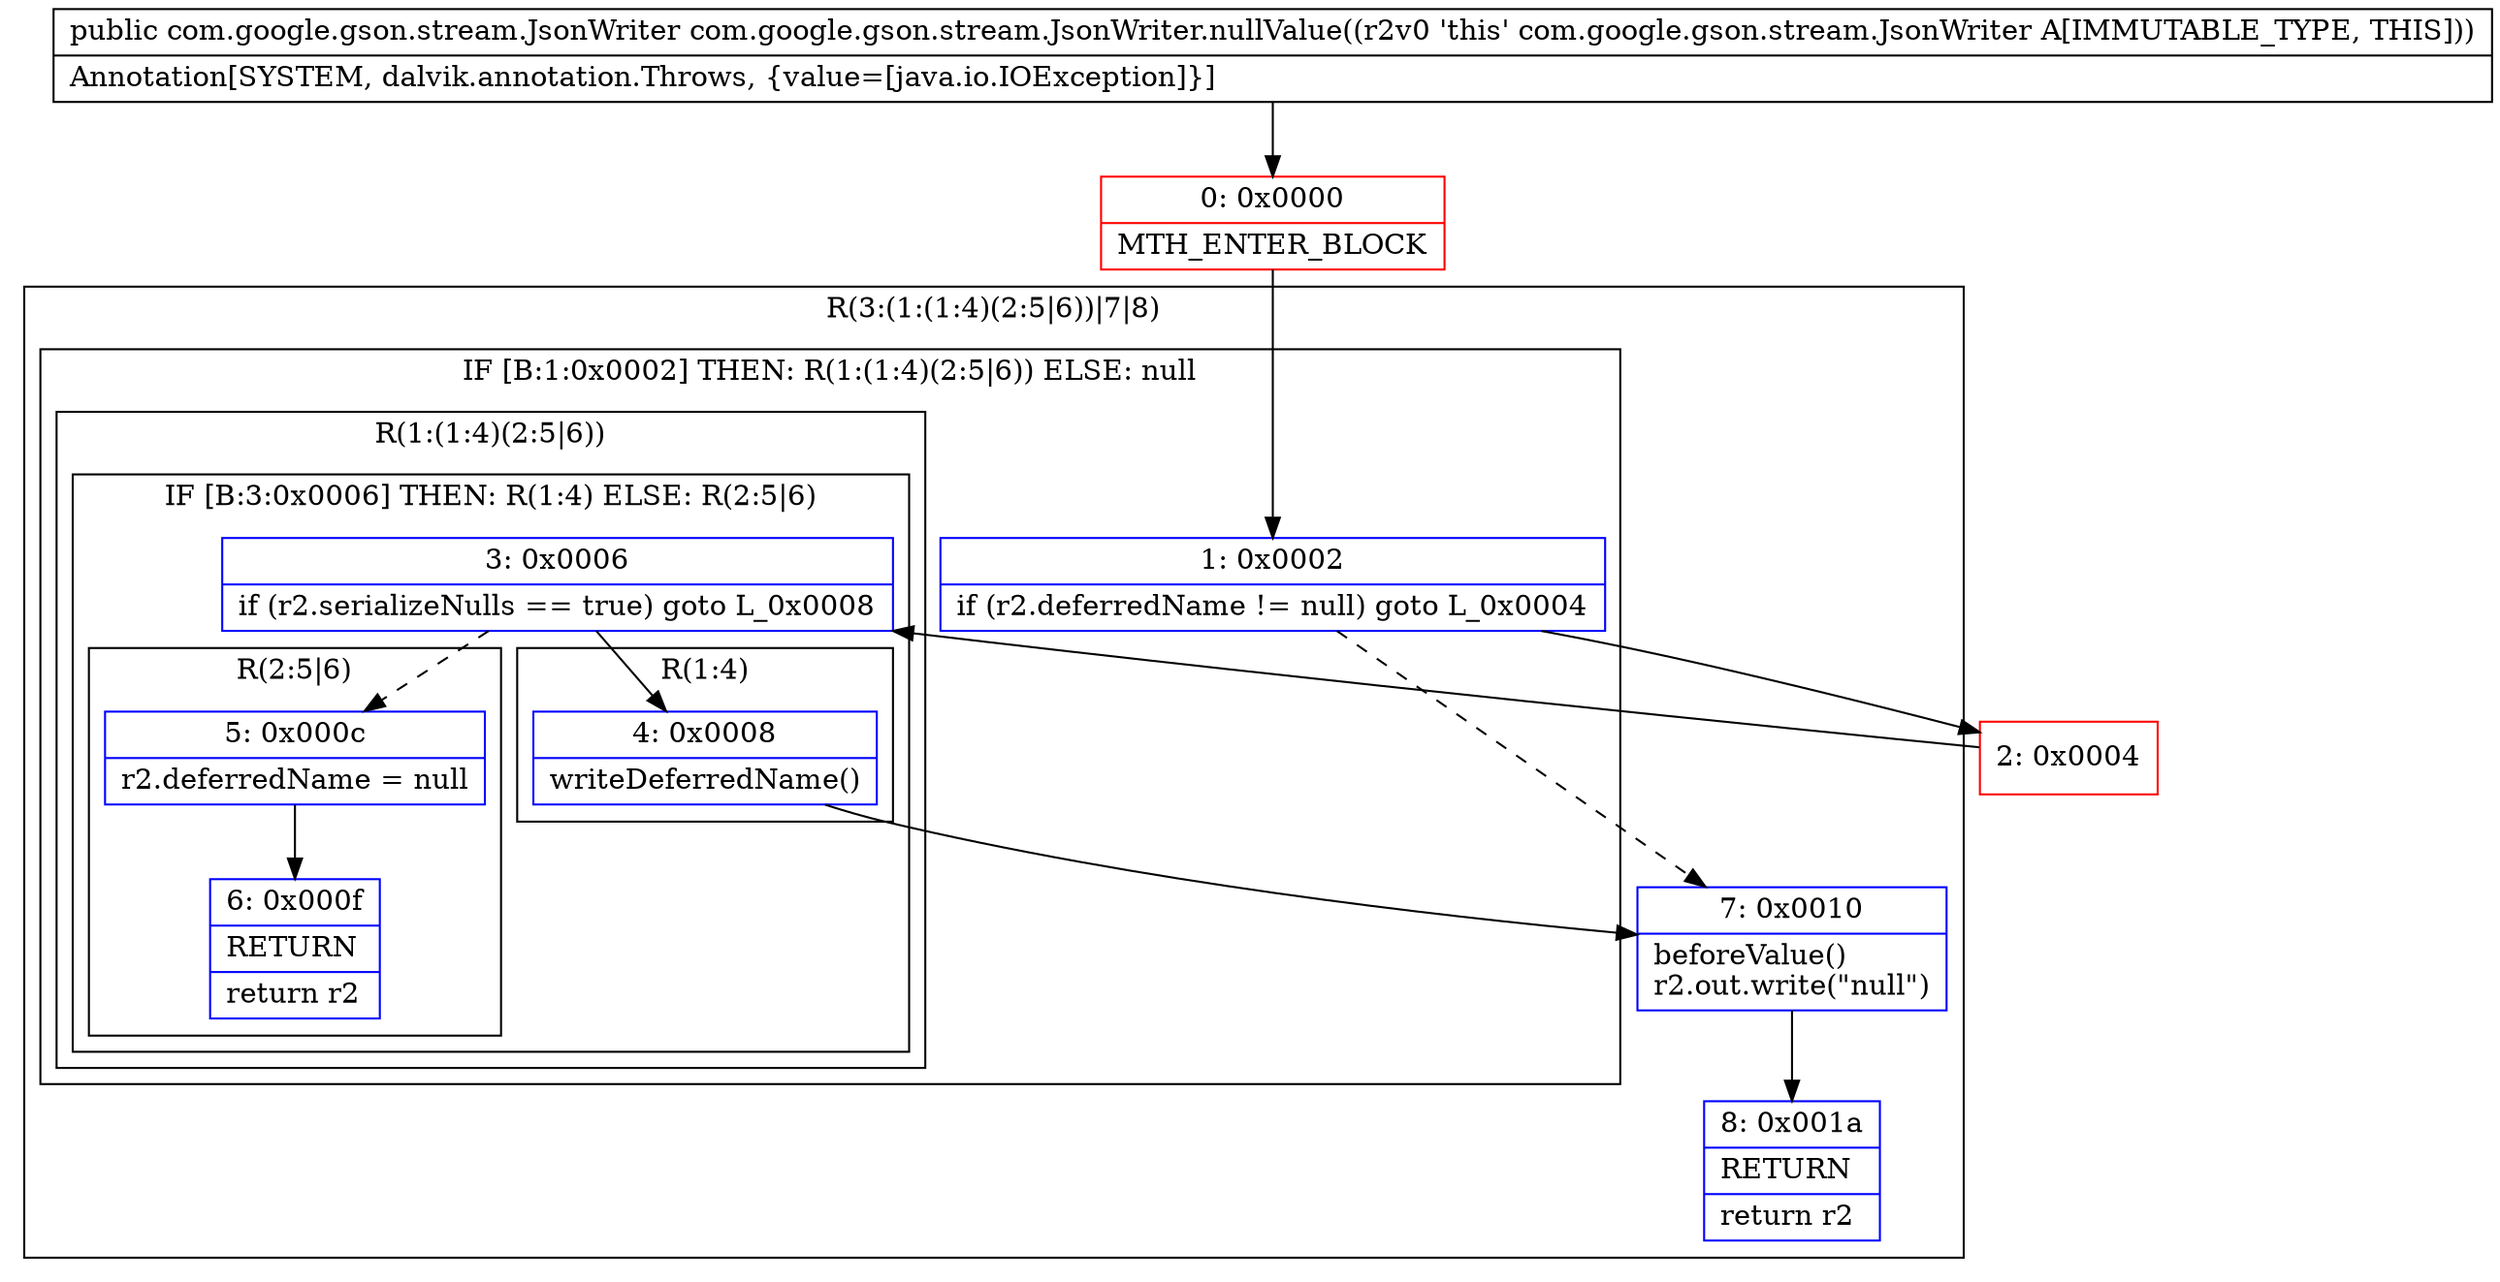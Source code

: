 digraph "CFG forcom.google.gson.stream.JsonWriter.nullValue()Lcom\/google\/gson\/stream\/JsonWriter;" {
subgraph cluster_Region_144518179 {
label = "R(3:(1:(1:4)(2:5|6))|7|8)";
node [shape=record,color=blue];
subgraph cluster_IfRegion_237296638 {
label = "IF [B:1:0x0002] THEN: R(1:(1:4)(2:5|6)) ELSE: null";
node [shape=record,color=blue];
Node_1 [shape=record,label="{1\:\ 0x0002|if (r2.deferredName != null) goto L_0x0004\l}"];
subgraph cluster_Region_437819396 {
label = "R(1:(1:4)(2:5|6))";
node [shape=record,color=blue];
subgraph cluster_IfRegion_488126897 {
label = "IF [B:3:0x0006] THEN: R(1:4) ELSE: R(2:5|6)";
node [shape=record,color=blue];
Node_3 [shape=record,label="{3\:\ 0x0006|if (r2.serializeNulls == true) goto L_0x0008\l}"];
subgraph cluster_Region_2080764421 {
label = "R(1:4)";
node [shape=record,color=blue];
Node_4 [shape=record,label="{4\:\ 0x0008|writeDeferredName()\l}"];
}
subgraph cluster_Region_1414937936 {
label = "R(2:5|6)";
node [shape=record,color=blue];
Node_5 [shape=record,label="{5\:\ 0x000c|r2.deferredName = null\l}"];
Node_6 [shape=record,label="{6\:\ 0x000f|RETURN\l|return r2\l}"];
}
}
}
}
Node_7 [shape=record,label="{7\:\ 0x0010|beforeValue()\lr2.out.write(\"null\")\l}"];
Node_8 [shape=record,label="{8\:\ 0x001a|RETURN\l|return r2\l}"];
}
Node_0 [shape=record,color=red,label="{0\:\ 0x0000|MTH_ENTER_BLOCK\l}"];
Node_2 [shape=record,color=red,label="{2\:\ 0x0004}"];
MethodNode[shape=record,label="{public com.google.gson.stream.JsonWriter com.google.gson.stream.JsonWriter.nullValue((r2v0 'this' com.google.gson.stream.JsonWriter A[IMMUTABLE_TYPE, THIS]))  | Annotation[SYSTEM, dalvik.annotation.Throws, \{value=[java.io.IOException]\}]\l}"];
MethodNode -> Node_0;
Node_1 -> Node_2;
Node_1 -> Node_7[style=dashed];
Node_3 -> Node_4;
Node_3 -> Node_5[style=dashed];
Node_4 -> Node_7;
Node_5 -> Node_6;
Node_7 -> Node_8;
Node_0 -> Node_1;
Node_2 -> Node_3;
}


